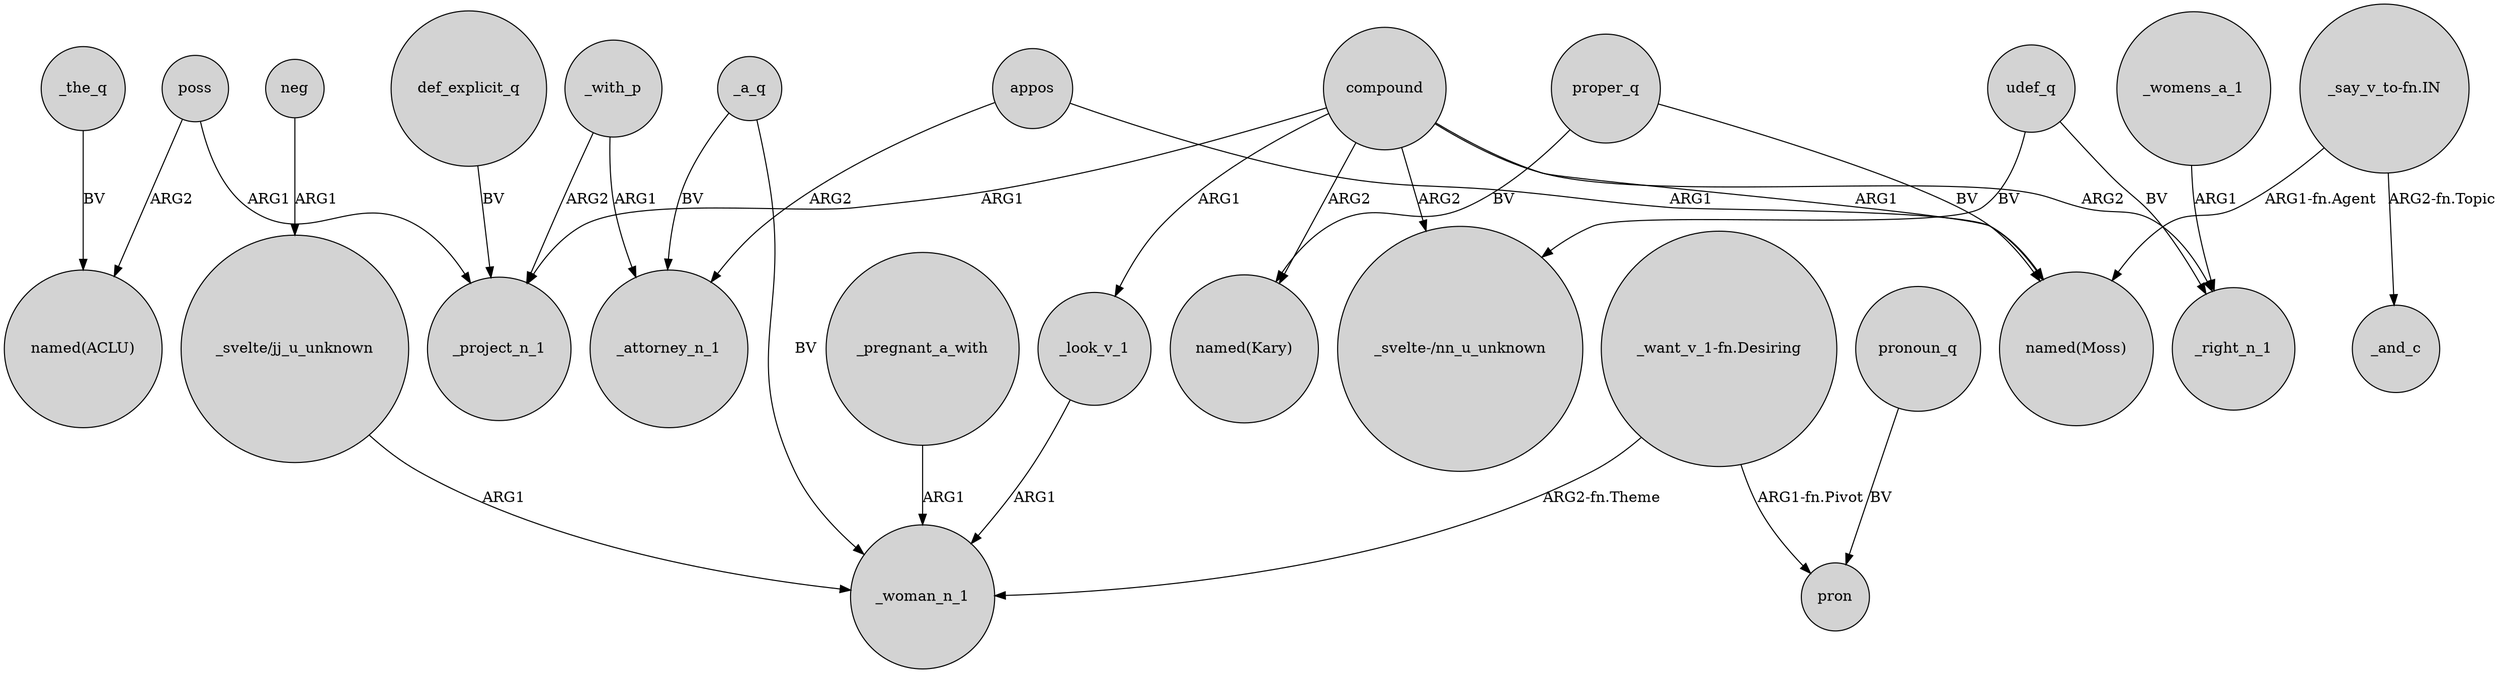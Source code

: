 digraph {
	node [shape=circle style=filled]
	_a_q -> _attorney_n_1 [label=BV]
	compound -> _look_v_1 [label=ARG1]
	compound -> _project_n_1 [label=ARG1]
	_womens_a_1 -> _right_n_1 [label=ARG1]
	"_want_v_1-fn.Desiring" -> _woman_n_1 [label="ARG2-fn.Theme"]
	poss -> _project_n_1 [label=ARG1]
	proper_q -> "named(Kary)" [label=BV]
	proper_q -> "named(Moss)" [label=BV]
	_look_v_1 -> _woman_n_1 [label=ARG1]
	"_want_v_1-fn.Desiring" -> pron [label="ARG1-fn.Pivot"]
	appos -> _attorney_n_1 [label=ARG2]
	_the_q -> "named(ACLU)" [label=BV]
	appos -> "named(Moss)" [label=ARG1]
	poss -> "named(ACLU)" [label=ARG2]
	_pregnant_a_with -> _woman_n_1 [label=ARG1]
	compound -> "named(Moss)" [label=ARG1]
	_with_p -> _attorney_n_1 [label=ARG1]
	compound -> _right_n_1 [label=ARG2]
	_with_p -> _project_n_1 [label=ARG2]
	def_explicit_q -> _project_n_1 [label=BV]
	pronoun_q -> pron [label=BV]
	compound -> "named(Kary)" [label=ARG2]
	udef_q -> _right_n_1 [label=BV]
	"_say_v_to-fn.IN" -> _and_c [label="ARG2-fn.Topic"]
	neg -> "_svelte/jj_u_unknown" [label=ARG1]
	compound -> "_svelte-/nn_u_unknown" [label=ARG2]
	_a_q -> _woman_n_1 [label=BV]
	"_say_v_to-fn.IN" -> "named(Moss)" [label="ARG1-fn.Agent"]
	"_svelte/jj_u_unknown" -> _woman_n_1 [label=ARG1]
	udef_q -> "_svelte-/nn_u_unknown" [label=BV]
}
